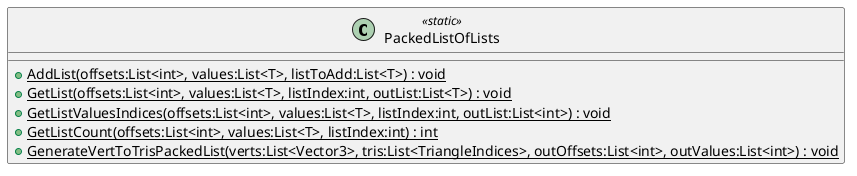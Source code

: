 @startuml
class PackedListOfLists <<static>> {
    + {static} AddList(offsets:List<int>, values:List<T>, listToAdd:List<T>) : void
    + {static} GetList(offsets:List<int>, values:List<T>, listIndex:int, outList:List<T>) : void
    + {static} GetListValuesIndices(offsets:List<int>, values:List<T>, listIndex:int, outList:List<int>) : void
    + {static} GetListCount(offsets:List<int>, values:List<T>, listIndex:int) : int
    + {static} GenerateVertToTrisPackedList(verts:List<Vector3>, tris:List<TriangleIndices>, outOffsets:List<int>, outValues:List<int>) : void
}
@enduml
